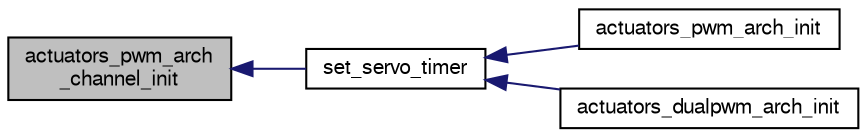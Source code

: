 digraph "actuators_pwm_arch_channel_init"
{
  edge [fontname="FreeSans",fontsize="10",labelfontname="FreeSans",labelfontsize="10"];
  node [fontname="FreeSans",fontsize="10",shape=record];
  rankdir="LR";
  Node1 [label="actuators_pwm_arch\l_channel_init",height=0.2,width=0.4,color="black", fillcolor="grey75", style="filled", fontcolor="black"];
  Node1 -> Node2 [dir="back",color="midnightblue",fontsize="10",style="solid",fontname="FreeSans"];
  Node2 [label="set_servo_timer",height=0.2,width=0.4,color="black", fillcolor="white", style="filled",URL="$actuators__shared__arch_8h.html#af427e4bd9cbac365246675a3dab8e548",tooltip="Set Timer configuration. "];
  Node2 -> Node3 [dir="back",color="midnightblue",fontsize="10",style="solid",fontname="FreeSans"];
  Node3 [label="actuators_pwm_arch_init",height=0.2,width=0.4,color="black", fillcolor="white", style="filled",URL="$stm32_2modules_2actuators_2actuators__pwm__arch_8c.html#a8f67fe525140a6f4b07b3416bc70f606",tooltip="PWM arch init called by generic pwm driver. "];
  Node2 -> Node4 [dir="back",color="midnightblue",fontsize="10",style="solid",fontname="FreeSans"];
  Node4 [label="actuators_dualpwm_arch_init",height=0.2,width=0.4,color="black", fillcolor="white", style="filled",URL="$stm32_2modules_2actuators_2actuators__dualpwm__arch_8c.html#a40854a0e0bb6575b76e4bb7d02d24c42",tooltip="PWM arch init called by generic pwm driver. "];
}
